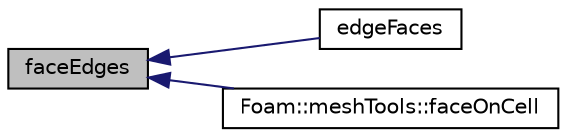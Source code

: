 digraph "faceEdges"
{
  bgcolor="transparent";
  edge [fontname="Helvetica",fontsize="10",labelfontname="Helvetica",labelfontsize="10"];
  node [fontname="Helvetica",fontsize="10",shape=record];
  rankdir="LR";
  Node1 [label="faceEdges",height=0.2,width=0.4,color="black", fillcolor="grey75", style="filled" fontcolor="black"];
  Node1 -> Node2 [dir="back",color="midnightblue",fontsize="10",style="solid",fontname="Helvetica"];
  Node2 [label="edgeFaces",height=0.2,width=0.4,color="black",URL="$classFoam_1_1primitiveMesh.html#ab456054a1e7e1a07261799f50167916f"];
  Node1 -> Node3 [dir="back",color="midnightblue",fontsize="10",style="solid",fontname="Helvetica"];
  Node3 [label="Foam::meshTools::faceOnCell",height=0.2,width=0.4,color="black",URL="$namespaceFoam_1_1meshTools.html#a008354075188624c1508cf99a1356c4f",tooltip="Is face used by cell. "];
}

